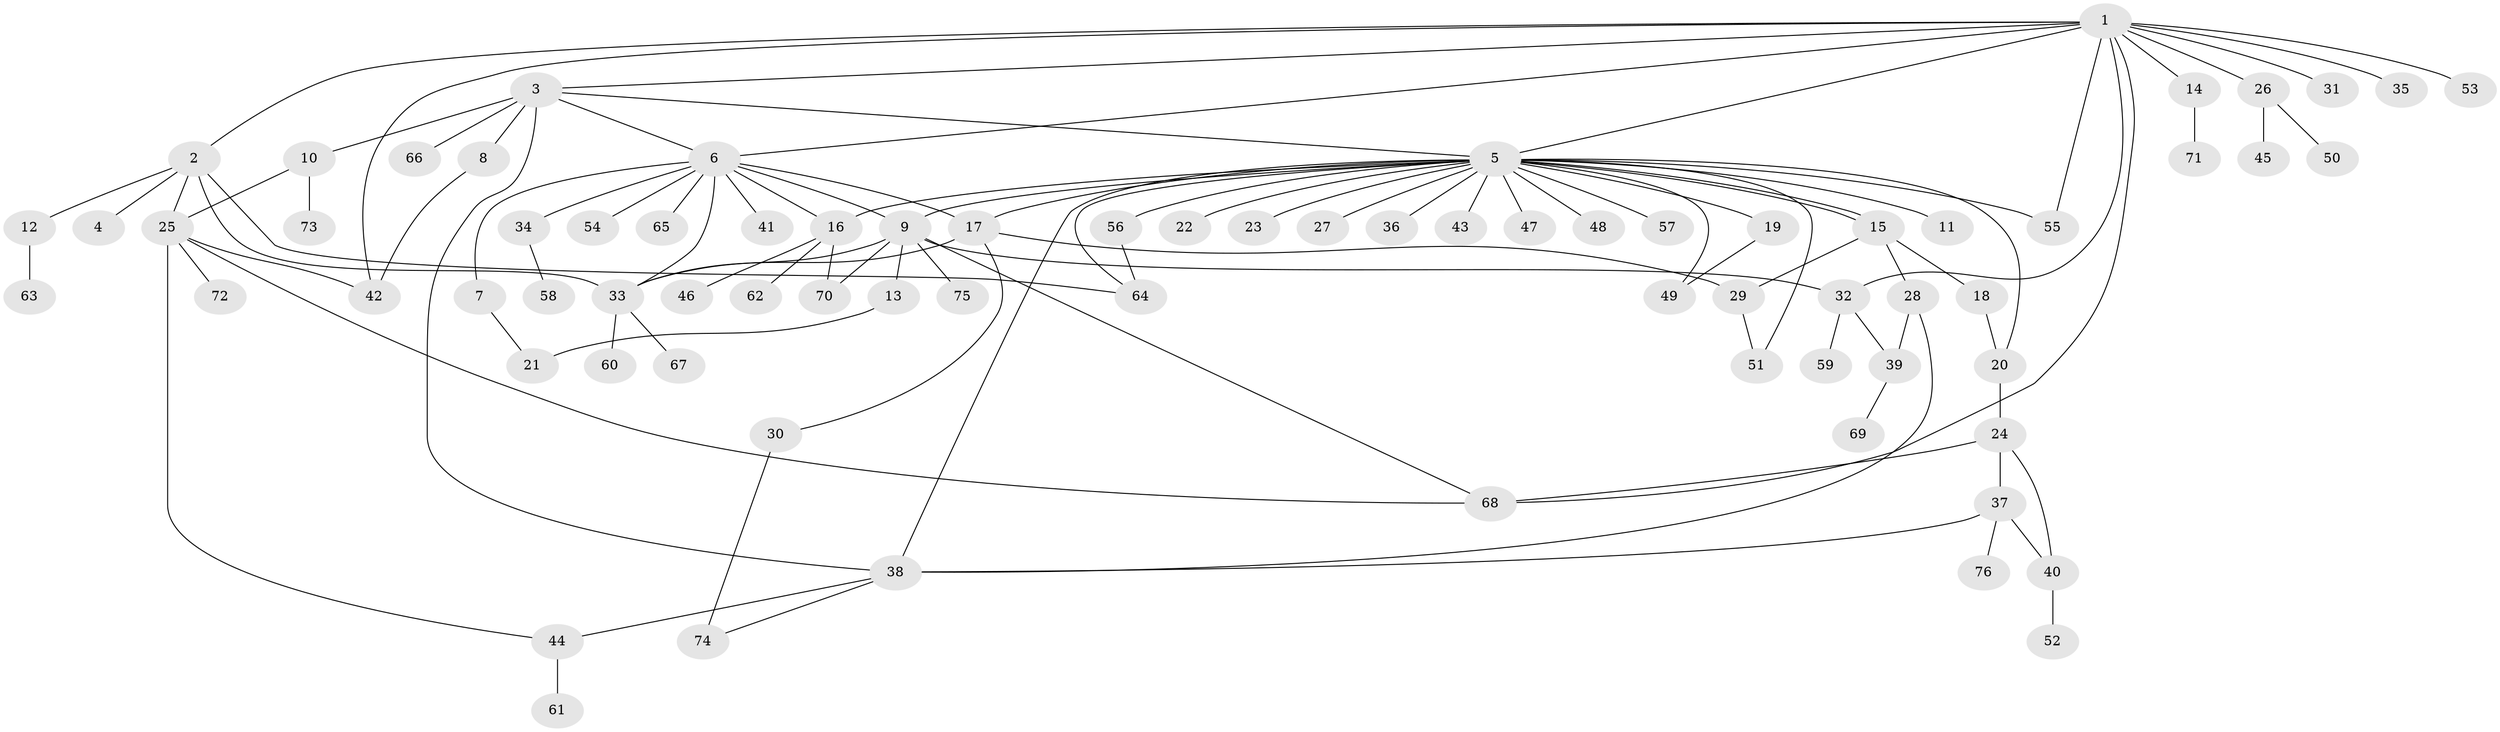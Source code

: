 // coarse degree distribution, {12: 0.017857142857142856, 7: 0.07142857142857142, 1: 0.4642857142857143, 23: 0.017857142857142856, 10: 0.017857142857142856, 2: 0.19642857142857142, 5: 0.08928571428571429, 4: 0.03571428571428571, 3: 0.07142857142857142, 6: 0.017857142857142856}
// Generated by graph-tools (version 1.1) at 2025/51/02/27/25 19:51:57]
// undirected, 76 vertices, 107 edges
graph export_dot {
graph [start="1"]
  node [color=gray90,style=filled];
  1;
  2;
  3;
  4;
  5;
  6;
  7;
  8;
  9;
  10;
  11;
  12;
  13;
  14;
  15;
  16;
  17;
  18;
  19;
  20;
  21;
  22;
  23;
  24;
  25;
  26;
  27;
  28;
  29;
  30;
  31;
  32;
  33;
  34;
  35;
  36;
  37;
  38;
  39;
  40;
  41;
  42;
  43;
  44;
  45;
  46;
  47;
  48;
  49;
  50;
  51;
  52;
  53;
  54;
  55;
  56;
  57;
  58;
  59;
  60;
  61;
  62;
  63;
  64;
  65;
  66;
  67;
  68;
  69;
  70;
  71;
  72;
  73;
  74;
  75;
  76;
  1 -- 2;
  1 -- 3;
  1 -- 5;
  1 -- 6;
  1 -- 14;
  1 -- 26;
  1 -- 31;
  1 -- 32;
  1 -- 35;
  1 -- 42;
  1 -- 53;
  1 -- 55;
  1 -- 68;
  2 -- 4;
  2 -- 12;
  2 -- 25;
  2 -- 33;
  2 -- 64;
  3 -- 5;
  3 -- 6;
  3 -- 8;
  3 -- 10;
  3 -- 38;
  3 -- 66;
  5 -- 9;
  5 -- 11;
  5 -- 15;
  5 -- 15;
  5 -- 16;
  5 -- 17;
  5 -- 19;
  5 -- 20;
  5 -- 22;
  5 -- 23;
  5 -- 27;
  5 -- 36;
  5 -- 38;
  5 -- 43;
  5 -- 47;
  5 -- 48;
  5 -- 49;
  5 -- 51;
  5 -- 55;
  5 -- 56;
  5 -- 57;
  5 -- 64;
  6 -- 7;
  6 -- 9;
  6 -- 16;
  6 -- 17;
  6 -- 33;
  6 -- 34;
  6 -- 41;
  6 -- 54;
  6 -- 65;
  7 -- 21;
  8 -- 42;
  9 -- 13;
  9 -- 32;
  9 -- 33;
  9 -- 68;
  9 -- 70;
  9 -- 75;
  10 -- 25;
  10 -- 73;
  12 -- 63;
  13 -- 21;
  14 -- 71;
  15 -- 18;
  15 -- 28;
  15 -- 29;
  16 -- 46;
  16 -- 62;
  16 -- 70;
  17 -- 29;
  17 -- 30;
  17 -- 33;
  18 -- 20;
  19 -- 49;
  20 -- 24;
  24 -- 37;
  24 -- 40;
  24 -- 68;
  25 -- 42;
  25 -- 44;
  25 -- 68;
  25 -- 72;
  26 -- 45;
  26 -- 50;
  28 -- 38;
  28 -- 39;
  29 -- 51;
  30 -- 74;
  32 -- 39;
  32 -- 59;
  33 -- 60;
  33 -- 67;
  34 -- 58;
  37 -- 38;
  37 -- 40;
  37 -- 76;
  38 -- 44;
  38 -- 74;
  39 -- 69;
  40 -- 52;
  44 -- 61;
  56 -- 64;
}
